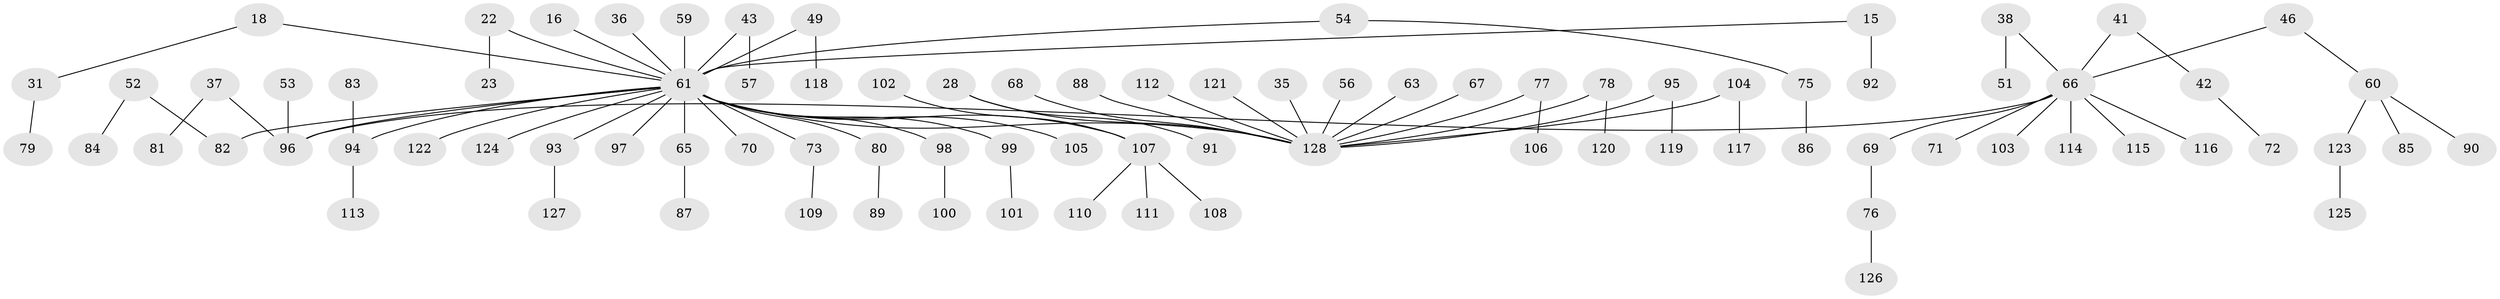 // original degree distribution, {6: 0.046875, 7: 0.015625, 5: 0.015625, 3: 0.078125, 4: 0.046875, 2: 0.296875, 1: 0.5}
// Generated by graph-tools (version 1.1) at 2025/56/03/04/25 21:56:59]
// undirected, 89 vertices, 88 edges
graph export_dot {
graph [start="1"]
  node [color=gray90,style=filled];
  15;
  16;
  18;
  22;
  23;
  28;
  31;
  35;
  36;
  37;
  38;
  41;
  42;
  43;
  46;
  49;
  51;
  52;
  53;
  54;
  56;
  57;
  59;
  60;
  61 [super="+5+9+33+12"];
  63;
  65 [super="+62"];
  66 [super="+30+45+24+27"];
  67;
  68;
  69;
  70;
  71;
  72;
  73;
  75;
  76;
  77;
  78;
  79;
  80;
  81;
  82 [super="+20"];
  83;
  84;
  85;
  86;
  87;
  88;
  89;
  90;
  91;
  92;
  93;
  94 [super="+74"];
  95;
  96 [super="+3+10+50"];
  97;
  98 [super="+40"];
  99;
  100;
  101;
  102;
  103;
  104;
  105;
  106;
  107 [super="+19+64"];
  108;
  109;
  110;
  111;
  112;
  113;
  114;
  115;
  116;
  117;
  118;
  119;
  120;
  121;
  122;
  123;
  124;
  125;
  126;
  127;
  128 [super="+29+58+48+47+44"];
  15 -- 92;
  15 -- 61;
  16 -- 61;
  18 -- 31;
  18 -- 61;
  22 -- 23;
  22 -- 61;
  28 -- 91;
  28 -- 128;
  31 -- 79;
  35 -- 128;
  36 -- 61;
  37 -- 81;
  37 -- 96;
  38 -- 51;
  38 -- 66;
  41 -- 42;
  41 -- 66;
  42 -- 72;
  43 -- 57;
  43 -- 61;
  46 -- 60;
  46 -- 66;
  49 -- 118;
  49 -- 61;
  52 -- 84;
  52 -- 82;
  53 -- 96;
  54 -- 75;
  54 -- 61;
  56 -- 128;
  59 -- 61;
  60 -- 85;
  60 -- 90;
  60 -- 123;
  61 -- 99;
  61 -- 105;
  61 -- 93;
  61 -- 97;
  61 -- 128;
  61 -- 70;
  61 -- 73;
  61 -- 80;
  61 -- 82;
  61 -- 96;
  61 -- 107;
  61 -- 124;
  61 -- 122;
  61 -- 98;
  61 -- 65;
  61 -- 94;
  63 -- 128;
  65 -- 87;
  66 -- 103;
  66 -- 115;
  66 -- 96;
  66 -- 69;
  66 -- 71;
  66 -- 114;
  66 -- 116;
  67 -- 128;
  68 -- 128;
  69 -- 76;
  73 -- 109;
  75 -- 86;
  76 -- 126;
  77 -- 106;
  77 -- 128;
  78 -- 120;
  78 -- 128;
  80 -- 89;
  83 -- 94;
  88 -- 128;
  93 -- 127;
  94 -- 113;
  95 -- 119;
  95 -- 128;
  98 -- 100;
  99 -- 101;
  102 -- 107;
  104 -- 117;
  104 -- 128;
  107 -- 108;
  107 -- 110;
  107 -- 111;
  112 -- 128;
  121 -- 128;
  123 -- 125;
}
